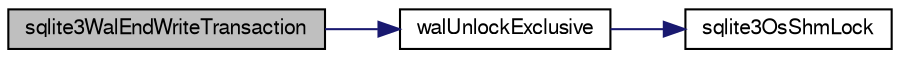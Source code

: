 digraph "sqlite3WalEndWriteTransaction"
{
  edge [fontname="FreeSans",fontsize="10",labelfontname="FreeSans",labelfontsize="10"];
  node [fontname="FreeSans",fontsize="10",shape=record];
  rankdir="LR";
  Node811251 [label="sqlite3WalEndWriteTransaction",height=0.2,width=0.4,color="black", fillcolor="grey75", style="filled", fontcolor="black"];
  Node811251 -> Node811252 [color="midnightblue",fontsize="10",style="solid",fontname="FreeSans"];
  Node811252 [label="walUnlockExclusive",height=0.2,width=0.4,color="black", fillcolor="white", style="filled",URL="$sqlite3_8c.html#a7ef6fcadaaeb9b36d1b9eaaf7e8f3311"];
  Node811252 -> Node811253 [color="midnightblue",fontsize="10",style="solid",fontname="FreeSans"];
  Node811253 [label="sqlite3OsShmLock",height=0.2,width=0.4,color="black", fillcolor="white", style="filled",URL="$sqlite3_8c.html#a1832b805275450abac06bf8da21489f3"];
}
